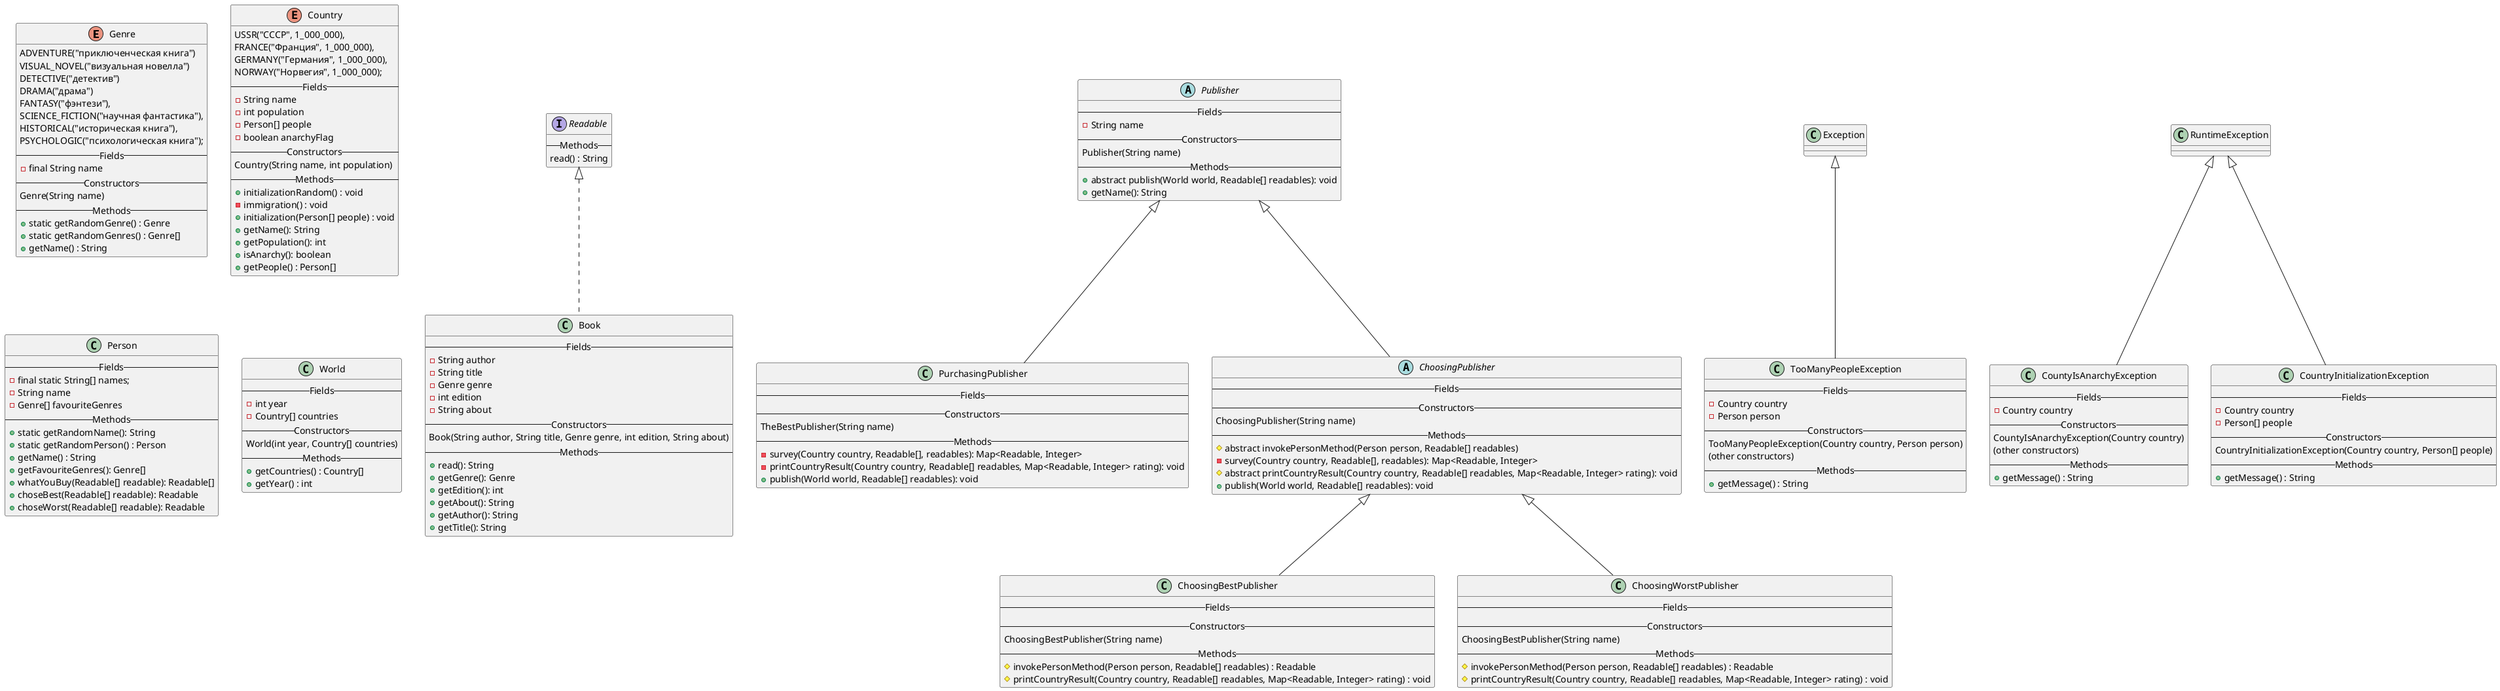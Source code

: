 @startuml
'Текст задания:
'
'Издательская компания «Эксмо» совместно с Hoff представила данные по
'книжным предпочтениям россиян в 2021 году: абсолютным лидером продаж
'стали книги (издание и переиздание) Михаила Лабковского «Хочу и буду»,
'сообщили в пресс-службе.
'
'Книги психолога лидировали по продажам по всей стране: за год было
'продано более 129 тыс. экземпляров первого издания и 34,5 тыс. второго.
'
'На втором месте по популярности у покупателей детектив «Внутри убийцы»
'израильского писателя Майка Омера (более 92 тыс. экземпляров) про
'криминального психолога-женщину, расследующую череду жестоких
'преступлений. Тройку лидеров продаж замыкает роман «Transhumanism inc.»
'Виктора Пелевина — новинка российского автора разошлась в количестве 71
'тыс. экземпляров.

enum Genre {
ADVENTURE("приключенческая книга")
VISUAL_NOVEL("визуальная новелла")
DETECTIVE("детектив")
DRAMA("драма")
FANTASY("фэнтези"),
SCIENCE_FICTION("научная фантастика"),
HISTORICAL("историческая книга"),
PSYCHOLOGIC("психологическая книга");
--Fields--
- final String name
--Constructors--
Genre(String name)
--Methods--
+ static getRandomGenre() : Genre
+ static getRandomGenres() : Genre[]
+ getName() : String
}


enum Country{
USSR("СССР", 1_000_000),
FRANCE("Франция", 1_000_000),
GERMANY("Германия", 1_000_000),
NORWAY("Норвегия", 1_000_000);
--Fields--
- String name
- int population
'persons-heap :)
- Person[] people
- boolean anarchyFlag
--Constructors--
Country(String name, int population)
--Methods--
'method, which invoke immigration method
+ initializationRandom() : void
- immigration() : void
'method, which set up people (setter)
+ initialization(Person[] people) : void
+ getName(): String
+ getPopulation(): int
+ isAnarchy(): boolean
+ getPeople() : Person[]
}

interface Readable {
--Methods--
'this method will return info about readable
'so TheBestLab4.Book.read() should return String with author, title, genre, about fields
read() : String
}

class Book implements Readable {
--Fields--
- String author
- String title
- Genre genre
- int edition
- String about
--Constructors--
Book(String author, String title, Genre genre, int edition, String about)
--Methods--
+ read(): String
+ getGenre(): Genre
+ getEdition(): int
+ getAbout(): String
+ getAuthor(): String
+ getTitle(): String
}

class Person {
--Fields--
- final static String[] names;
- String name
- Genre[] favouriteGenres
--Methods--
+ static getRandomName(): String
+ static getRandomPerson() : Person
+ getName() : String
+ getFavouriteGenres(): Genre[]
+ whatYouBuy(Readable[] readable): Readable[]
+ choseBest(Readable[] readable): Readable
+ choseWorst(Readable[] readable): Readable
}

abstract class Publisher {
--Fields--
- String name
--Constructors--
Publisher(String name)
--Methods--
+ abstract publish(World world, Readable[] readables): void
+ getName(): String
}

'publisher, which invokes whatYouBuy
class PurchasingPublisher extends Publisher {
--Fields--
'it doesn't need fields
--Constructors--
TheBestPublisher(String name)
--Methods--
- survey(Country country, Readable[], readables): Map<Readable, Integer>
- printCountryResult(Country country, Readable[] readables, Map<Readable, Integer> rating): void
+ publish(World world, Readable[] readables): void
}

abstract class ChoosingPublisher extends Publisher {
--Fields--
--Constructors--
ChoosingPublisher(String name)
--Methods--
# abstract invokePersonMethod(Person person, Readable[] readables)
- survey(Country country, Readable[], readables): Map<Readable, Integer>
# abstract printCountryResult(Country country, Readable[] readables, Map<Readable, Integer> rating): void
+ publish(World world, Readable[] readables): void
}

'publisher which invokes choseBest method
class ChoosingBestPublisher extends ChoosingPublisher {
--Fields--
--Constructors--
ChoosingBestPublisher(String name)
--Methods--
# invokePersonMethod(Person person, Readable[] readables) : Readable
# printCountryResult(Country country, Readable[] readables, Map<Readable, Integer> rating) : void
}

'publisher which invokes choseWorst method
class ChoosingWorstPublisher extends ChoosingPublisher {
--Fields--
--Constructors--
ChoosingBestPublisher(String name)
--Methods--
# invokePersonMethod(Person person, Readable[] readables) : Readable
# printCountryResult(Country country, Readable[] readables, Map<Readable, Integer> rating) : void
}

class World {
--Fields--
- int year
- Country[] countries
--Constructors--
'some changes here
World(int year, Country[] countries)
--Methods--
+ getCountries() : Country[]
+ getYear() : int
}

class TooManyPeopleException extends Exception {
'there may be overpopulation in country
--Fields--
- Country country
- Person person
--Constructors--
TooManyPeopleException(Country country, Person person)
(other constructors)
--Methods--
+ getMessage() : String
}

'new exception
class CountyIsAnarchyException extends RuntimeException {
'County can't return People[] if anarchy
--Fields--
- Country country
--Constructors--
CountyIsAnarchyException(Country country)
(other constructors)
--Methods--
+ getMessage() : String
}

'new exception
class CountryInitializationException extends RuntimeException {
'Country can't set People[] if user gives wrong length of People[]
--Fields--
- Country country
- Person[] people
--Constructors--
CountryInitializationException(Country country, Person[] people)
--Methods--
+ getMessage() : String
}

@enduml

